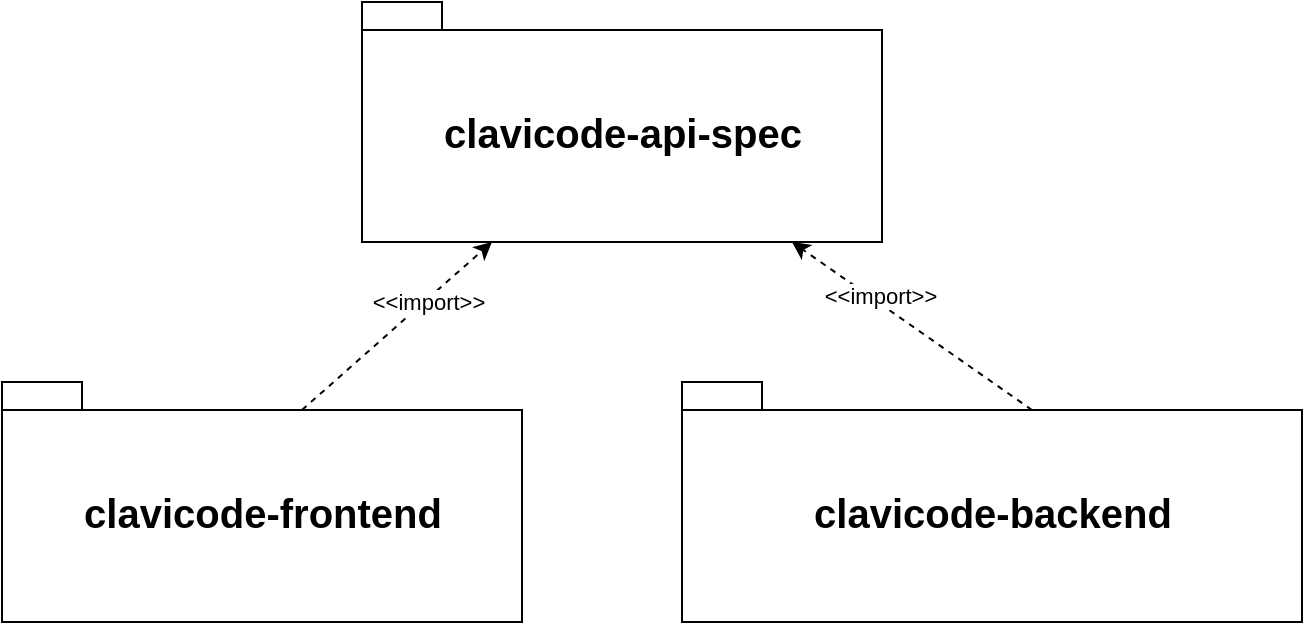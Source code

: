 <mxfile version="15.7.3" type="github">
  <diagram id="f5VqANv_ky-4fEtcYqvE" name="Page-1">
    <mxGraphModel dx="1038" dy="571" grid="1" gridSize="10" guides="1" tooltips="1" connect="1" arrows="1" fold="1" page="1" pageScale="1" pageWidth="827" pageHeight="1169" math="0" shadow="0">
      <root>
        <mxCell id="0" />
        <mxCell id="1" parent="0" />
        <mxCell id="NTgxqzxIeIn1dA-vqYs1-5" style="rounded=0;orthogonalLoop=1;jettySize=auto;html=1;exitX=0;exitY=0;exitDx=150;exitDy=14;exitPerimeter=0;entryX=0.25;entryY=1;entryDx=0;entryDy=0;entryPerimeter=0;dashed=1;" edge="1" parent="1" source="KYbwd9MnSJM38WU70V4Y-1" target="NTgxqzxIeIn1dA-vqYs1-1">
          <mxGeometry relative="1" as="geometry" />
        </mxCell>
        <mxCell id="NTgxqzxIeIn1dA-vqYs1-6" value="&amp;lt;&amp;lt;import&amp;gt;&amp;gt;" style="edgeLabel;html=1;align=center;verticalAlign=middle;resizable=0;points=[];" vertex="1" connectable="0" parent="NTgxqzxIeIn1dA-vqYs1-5">
          <mxGeometry x="0.3" y="-2" relative="1" as="geometry">
            <mxPoint y="-1" as="offset" />
          </mxGeometry>
        </mxCell>
        <mxCell id="KYbwd9MnSJM38WU70V4Y-1" value="&lt;font style=&quot;font-size: 20px&quot;&gt;clavicode-frontend&lt;/font&gt;" style="shape=folder;fontStyle=1;spacingTop=10;tabWidth=40;tabHeight=14;tabPosition=left;html=1;" parent="1" vertex="1">
          <mxGeometry x="50" y="260" width="260" height="120" as="geometry" />
        </mxCell>
        <mxCell id="KYbwd9MnSJM38WU70V4Y-2" value="&lt;font style=&quot;font-size: 20px&quot;&gt;clavicode-backend&lt;/font&gt;" style="shape=folder;fontStyle=1;spacingTop=10;tabWidth=40;tabHeight=14;tabPosition=left;html=1;" parent="1" vertex="1">
          <mxGeometry x="390" y="260" width="310" height="120" as="geometry" />
        </mxCell>
        <mxCell id="NTgxqzxIeIn1dA-vqYs1-1" value="&lt;font style=&quot;font-size: 20px&quot;&gt;clavicode-api-spec&lt;/font&gt;" style="shape=folder;fontStyle=1;spacingTop=10;tabWidth=40;tabHeight=14;tabPosition=left;html=1;" vertex="1" parent="1">
          <mxGeometry x="230" y="70" width="260" height="120" as="geometry" />
        </mxCell>
        <mxCell id="NTgxqzxIeIn1dA-vqYs1-7" style="rounded=0;orthogonalLoop=1;jettySize=auto;html=1;exitX=0;exitY=0;exitDx=175;exitDy=14;exitPerimeter=0;entryX=0.25;entryY=1;entryDx=0;entryDy=0;entryPerimeter=0;dashed=1;" edge="1" parent="1" source="KYbwd9MnSJM38WU70V4Y-2">
          <mxGeometry relative="1" as="geometry">
            <mxPoint x="350" y="274" as="sourcePoint" />
            <mxPoint x="445" y="190" as="targetPoint" />
          </mxGeometry>
        </mxCell>
        <mxCell id="NTgxqzxIeIn1dA-vqYs1-8" value="&amp;lt;&amp;lt;import&amp;gt;&amp;gt;" style="edgeLabel;html=1;align=center;verticalAlign=middle;resizable=0;points=[];" vertex="1" connectable="0" parent="NTgxqzxIeIn1dA-vqYs1-7">
          <mxGeometry x="0.3" y="-2" relative="1" as="geometry">
            <mxPoint y="-1" as="offset" />
          </mxGeometry>
        </mxCell>
      </root>
    </mxGraphModel>
  </diagram>
</mxfile>
